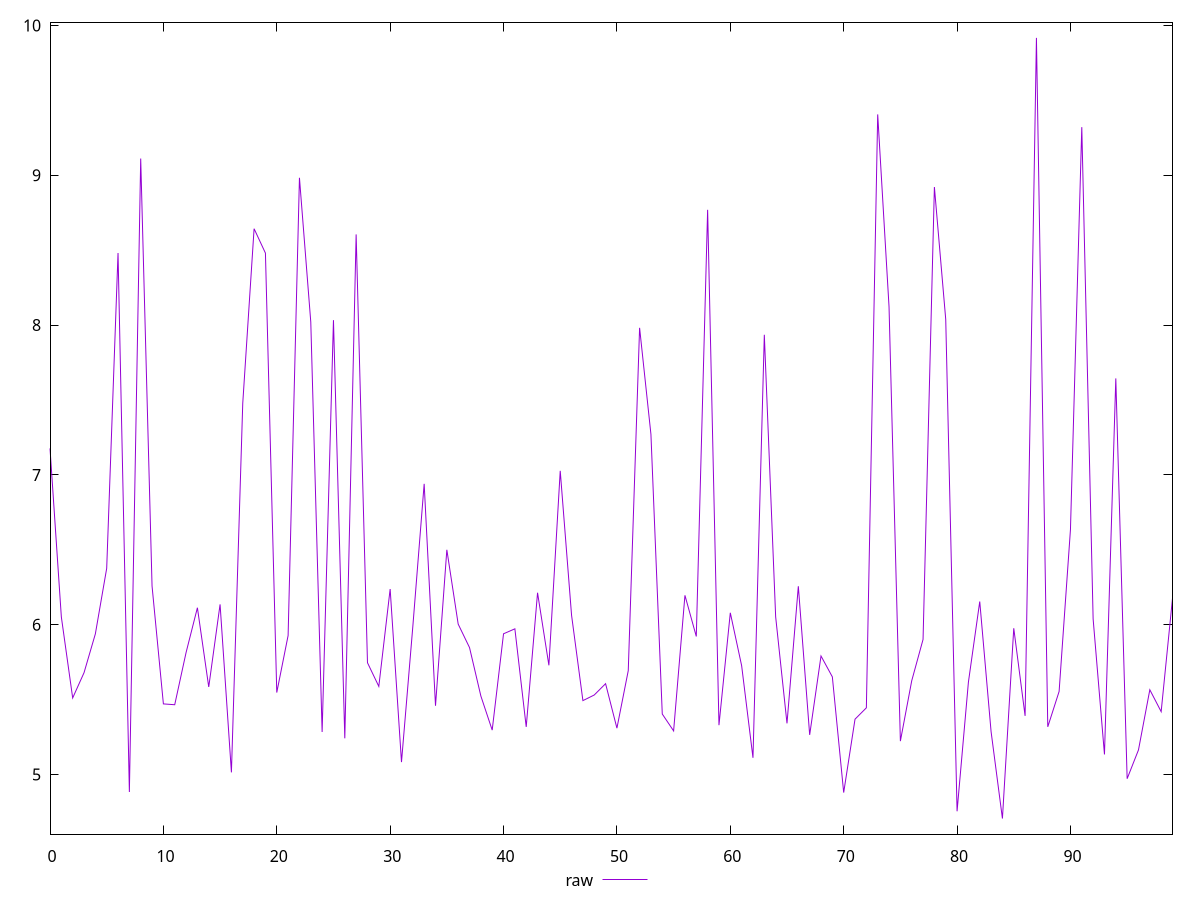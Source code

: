reset

$raw <<EOF
0 7.176899999999999
1 6.052280055469368
2 5.5116
3 5.6798
4 5.939
5 6.376481486192545
6 8.4808
7 4.884
8 9.1115
9 6.258300000000001
10 5.4719
11 5.4663
12 5.8142000000000005
13 6.1137
14 5.5849
15 6.1358999999999995
16 5.015000000000001
17 7.477599999999999
18 8.643
19 8.4803
20 5.547599999999999
21 5.928
22 8.9829
23 8.0201
24 5.2846
25 8.0328
26 5.242100000000001
27 8.604999999999999
28 5.7466
29 5.5887
30 6.2383999999999995
31 5.083499999999999
32 5.988401934632046
33 6.940318622018469
34 5.459599999999999
35 6.5002
36 6.0044
37 5.847799999999999
38 5.5246
39 5.297
40 5.9399
41 5.9729
42 5.3183
43 6.2136000000000005
44 5.7294
45 7.0273
46 6.0632
47 5.4938
48 5.5313
49 5.6068999999999996
50 5.309899999999999
51 5.6937
52 7.981596010039127
53 7.2711
54 5.404400000000001
55 5.2916
56 6.1964
57 5.922
58 8.76898215495593
59 5.3298000000000005
60 6.079899999999999
61 5.726700000000001
62 5.1122
63 7.9352
64 6.053
65 5.341899999999999
66 6.257000000000001
67 5.265100000000001
68 5.7915
69 5.6523
70 4.8801000000000005
71 5.3698999999999995
72 5.4456999999999995
73 9.406
74 8.121599999999999
75 5.2234
76 5.6261
77 5.9021
78 8.9212
79 8.0376
80 4.7553
81 5.6169
82 6.155
83 5.287
84 4.706955205741551
85 5.97663321109091
86 5.391900000000001
87 9.916400000000001
88 5.3187999999999995
89 5.5549
90 6.6343699043763085
91 9.320899999999998
92 6.0389
93 5.134599999999999
94 7.6442
95 4.972599999999999
96 5.1648
97 5.5662
98 5.4201
99 6.176200000000001
EOF

set key outside below
set xrange [0:99]
set yrange [4.602766309856381:10.02058889588517]
set terminal svg size 640, 490 enhanced background rgb 'white'
set output "report_00007_2020-12-11T15:55:29.892Z/network-server-latency/samples/pages+cached+nointeractive/raw/values.svg"

plot $raw title "raw" with line

reset
